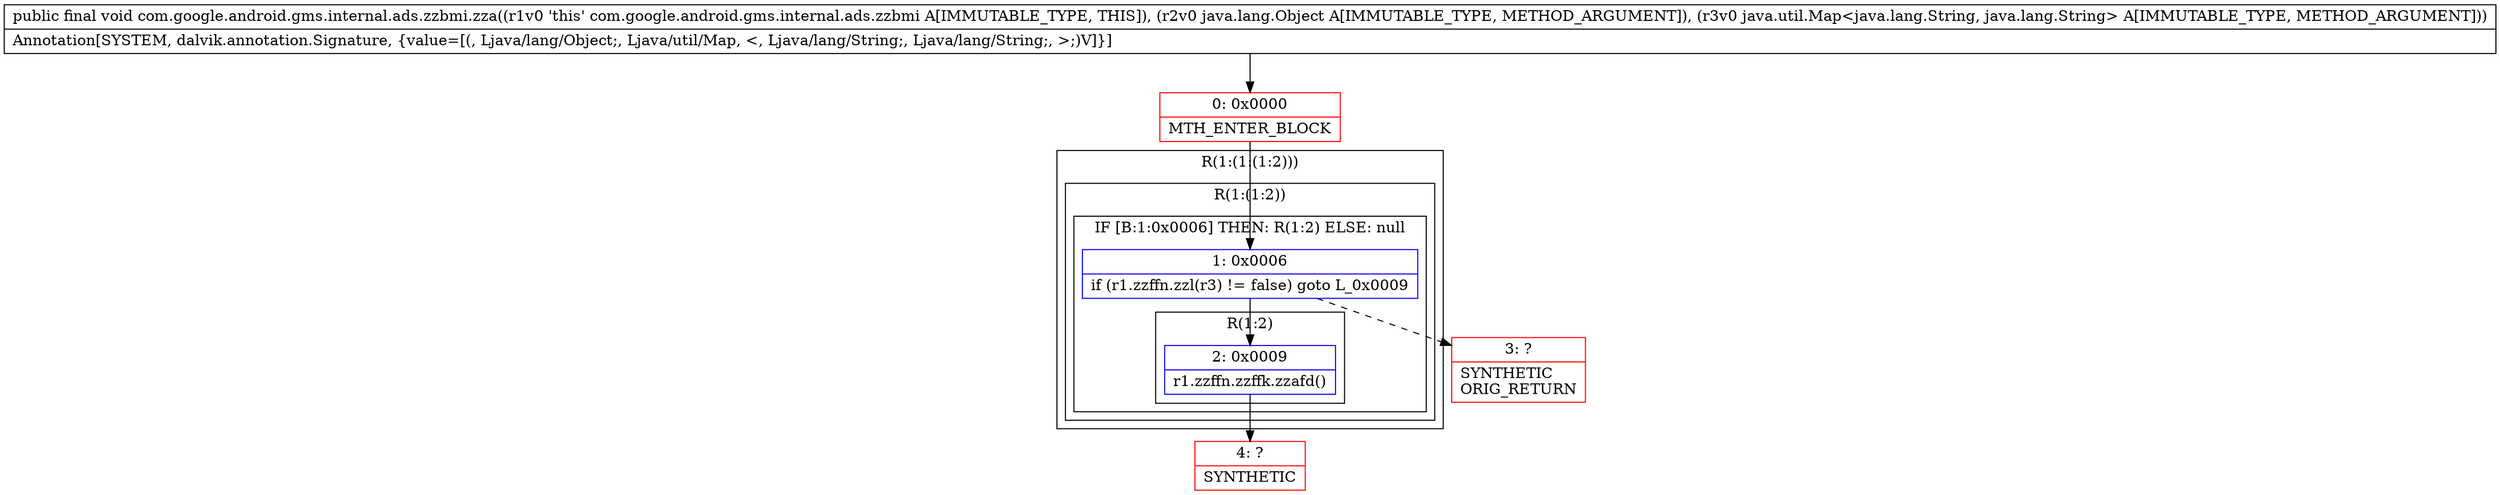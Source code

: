 digraph "CFG forcom.google.android.gms.internal.ads.zzbmi.zza(Ljava\/lang\/Object;Ljava\/util\/Map;)V" {
subgraph cluster_Region_807803345 {
label = "R(1:(1:(1:2)))";
node [shape=record,color=blue];
subgraph cluster_Region_978822023 {
label = "R(1:(1:2))";
node [shape=record,color=blue];
subgraph cluster_IfRegion_1204398042 {
label = "IF [B:1:0x0006] THEN: R(1:2) ELSE: null";
node [shape=record,color=blue];
Node_1 [shape=record,label="{1\:\ 0x0006|if (r1.zzffn.zzl(r3) != false) goto L_0x0009\l}"];
subgraph cluster_Region_1119496325 {
label = "R(1:2)";
node [shape=record,color=blue];
Node_2 [shape=record,label="{2\:\ 0x0009|r1.zzffn.zzffk.zzafd()\l}"];
}
}
}
}
Node_0 [shape=record,color=red,label="{0\:\ 0x0000|MTH_ENTER_BLOCK\l}"];
Node_3 [shape=record,color=red,label="{3\:\ ?|SYNTHETIC\lORIG_RETURN\l}"];
Node_4 [shape=record,color=red,label="{4\:\ ?|SYNTHETIC\l}"];
MethodNode[shape=record,label="{public final void com.google.android.gms.internal.ads.zzbmi.zza((r1v0 'this' com.google.android.gms.internal.ads.zzbmi A[IMMUTABLE_TYPE, THIS]), (r2v0 java.lang.Object A[IMMUTABLE_TYPE, METHOD_ARGUMENT]), (r3v0 java.util.Map\<java.lang.String, java.lang.String\> A[IMMUTABLE_TYPE, METHOD_ARGUMENT]))  | Annotation[SYSTEM, dalvik.annotation.Signature, \{value=[(, Ljava\/lang\/Object;, Ljava\/util\/Map, \<, Ljava\/lang\/String;, Ljava\/lang\/String;, \>;)V]\}]\l}"];
MethodNode -> Node_0;
Node_1 -> Node_2;
Node_1 -> Node_3[style=dashed];
Node_2 -> Node_4;
Node_0 -> Node_1;
}

